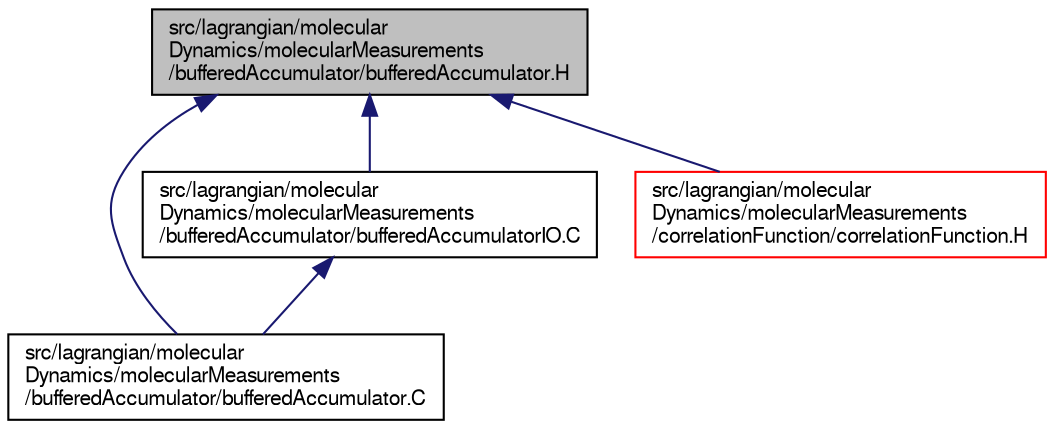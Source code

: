digraph "src/lagrangian/molecularDynamics/molecularMeasurements/bufferedAccumulator/bufferedAccumulator.H"
{
  bgcolor="transparent";
  edge [fontname="FreeSans",fontsize="10",labelfontname="FreeSans",labelfontsize="10"];
  node [fontname="FreeSans",fontsize="10",shape=record];
  Node82 [label="src/lagrangian/molecular\lDynamics/molecularMeasurements\l/bufferedAccumulator/bufferedAccumulator.H",height=0.2,width=0.4,color="black", fillcolor="grey75", style="filled", fontcolor="black"];
  Node82 -> Node83 [dir="back",color="midnightblue",fontsize="10",style="solid",fontname="FreeSans"];
  Node83 [label="src/lagrangian/molecular\lDynamics/molecularMeasurements\l/bufferedAccumulator/bufferedAccumulator.C",height=0.2,width=0.4,color="black",URL="$a06365.html"];
  Node82 -> Node84 [dir="back",color="midnightblue",fontsize="10",style="solid",fontname="FreeSans"];
  Node84 [label="src/lagrangian/molecular\lDynamics/molecularMeasurements\l/bufferedAccumulator/bufferedAccumulatorIO.C",height=0.2,width=0.4,color="black",URL="$a06374.html"];
  Node84 -> Node83 [dir="back",color="midnightblue",fontsize="10",style="solid",fontname="FreeSans"];
  Node82 -> Node85 [dir="back",color="midnightblue",fontsize="10",style="solid",fontname="FreeSans"];
  Node85 [label="src/lagrangian/molecular\lDynamics/molecularMeasurements\l/correlationFunction/correlationFunction.H",height=0.2,width=0.4,color="red",URL="$a06380.html"];
}
